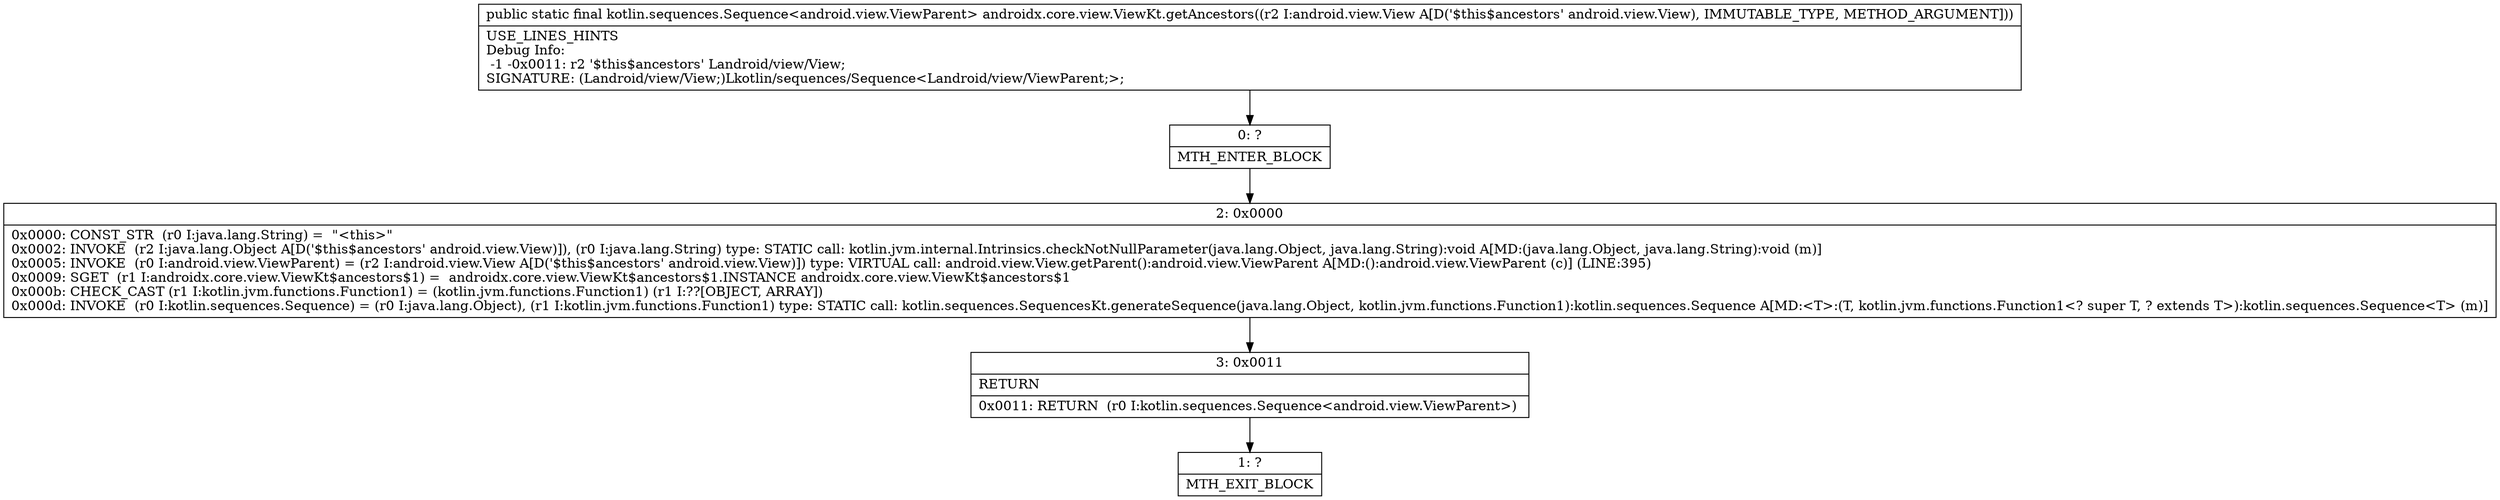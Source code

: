 digraph "CFG forandroidx.core.view.ViewKt.getAncestors(Landroid\/view\/View;)Lkotlin\/sequences\/Sequence;" {
Node_0 [shape=record,label="{0\:\ ?|MTH_ENTER_BLOCK\l}"];
Node_2 [shape=record,label="{2\:\ 0x0000|0x0000: CONST_STR  (r0 I:java.lang.String) =  \"\<this\>\" \l0x0002: INVOKE  (r2 I:java.lang.Object A[D('$this$ancestors' android.view.View)]), (r0 I:java.lang.String) type: STATIC call: kotlin.jvm.internal.Intrinsics.checkNotNullParameter(java.lang.Object, java.lang.String):void A[MD:(java.lang.Object, java.lang.String):void (m)]\l0x0005: INVOKE  (r0 I:android.view.ViewParent) = (r2 I:android.view.View A[D('$this$ancestors' android.view.View)]) type: VIRTUAL call: android.view.View.getParent():android.view.ViewParent A[MD:():android.view.ViewParent (c)] (LINE:395)\l0x0009: SGET  (r1 I:androidx.core.view.ViewKt$ancestors$1) =  androidx.core.view.ViewKt$ancestors$1.INSTANCE androidx.core.view.ViewKt$ancestors$1 \l0x000b: CHECK_CAST (r1 I:kotlin.jvm.functions.Function1) = (kotlin.jvm.functions.Function1) (r1 I:??[OBJECT, ARRAY]) \l0x000d: INVOKE  (r0 I:kotlin.sequences.Sequence) = (r0 I:java.lang.Object), (r1 I:kotlin.jvm.functions.Function1) type: STATIC call: kotlin.sequences.SequencesKt.generateSequence(java.lang.Object, kotlin.jvm.functions.Function1):kotlin.sequences.Sequence A[MD:\<T\>:(T, kotlin.jvm.functions.Function1\<? super T, ? extends T\>):kotlin.sequences.Sequence\<T\> (m)]\l}"];
Node_3 [shape=record,label="{3\:\ 0x0011|RETURN\l|0x0011: RETURN  (r0 I:kotlin.sequences.Sequence\<android.view.ViewParent\>) \l}"];
Node_1 [shape=record,label="{1\:\ ?|MTH_EXIT_BLOCK\l}"];
MethodNode[shape=record,label="{public static final kotlin.sequences.Sequence\<android.view.ViewParent\> androidx.core.view.ViewKt.getAncestors((r2 I:android.view.View A[D('$this$ancestors' android.view.View), IMMUTABLE_TYPE, METHOD_ARGUMENT]))  | USE_LINES_HINTS\lDebug Info:\l  \-1 \-0x0011: r2 '$this$ancestors' Landroid\/view\/View;\lSIGNATURE: (Landroid\/view\/View;)Lkotlin\/sequences\/Sequence\<Landroid\/view\/ViewParent;\>;\l}"];
MethodNode -> Node_0;Node_0 -> Node_2;
Node_2 -> Node_3;
Node_3 -> Node_1;
}


